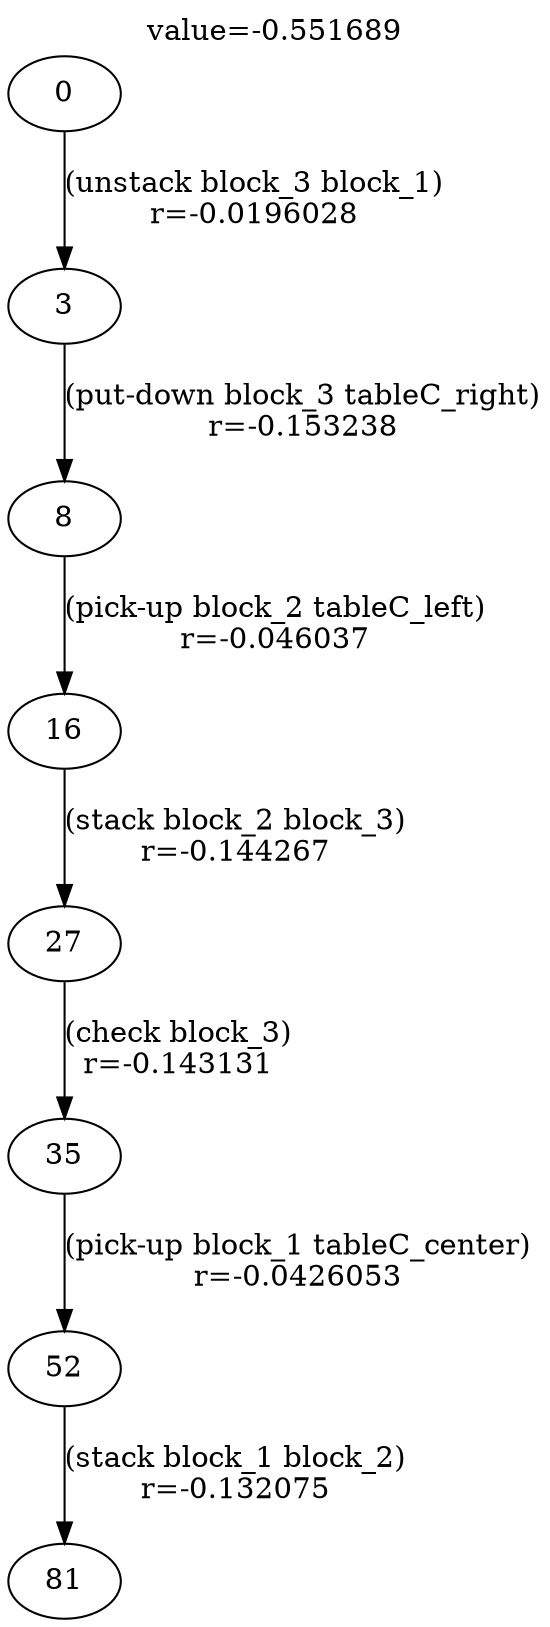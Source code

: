 digraph g{
label="value=-0.551689"
labelloc=top
0->3 [ label="(unstack block_3 block_1)
r=-0.0196028" ];
3->8 [ label="(put-down block_3 tableC_right)
r=-0.153238" ];
8->16 [ label="(pick-up block_2 tableC_left)
r=-0.046037" ];
16->27 [ label="(stack block_2 block_3)
r=-0.144267" ];
27->35 [ label="(check block_3)
r=-0.143131" ];
35->52 [ label="(pick-up block_1 tableC_center)
r=-0.0426053" ];
52->81 [ label="(stack block_1 block_2)
r=-0.132075" ];
}
